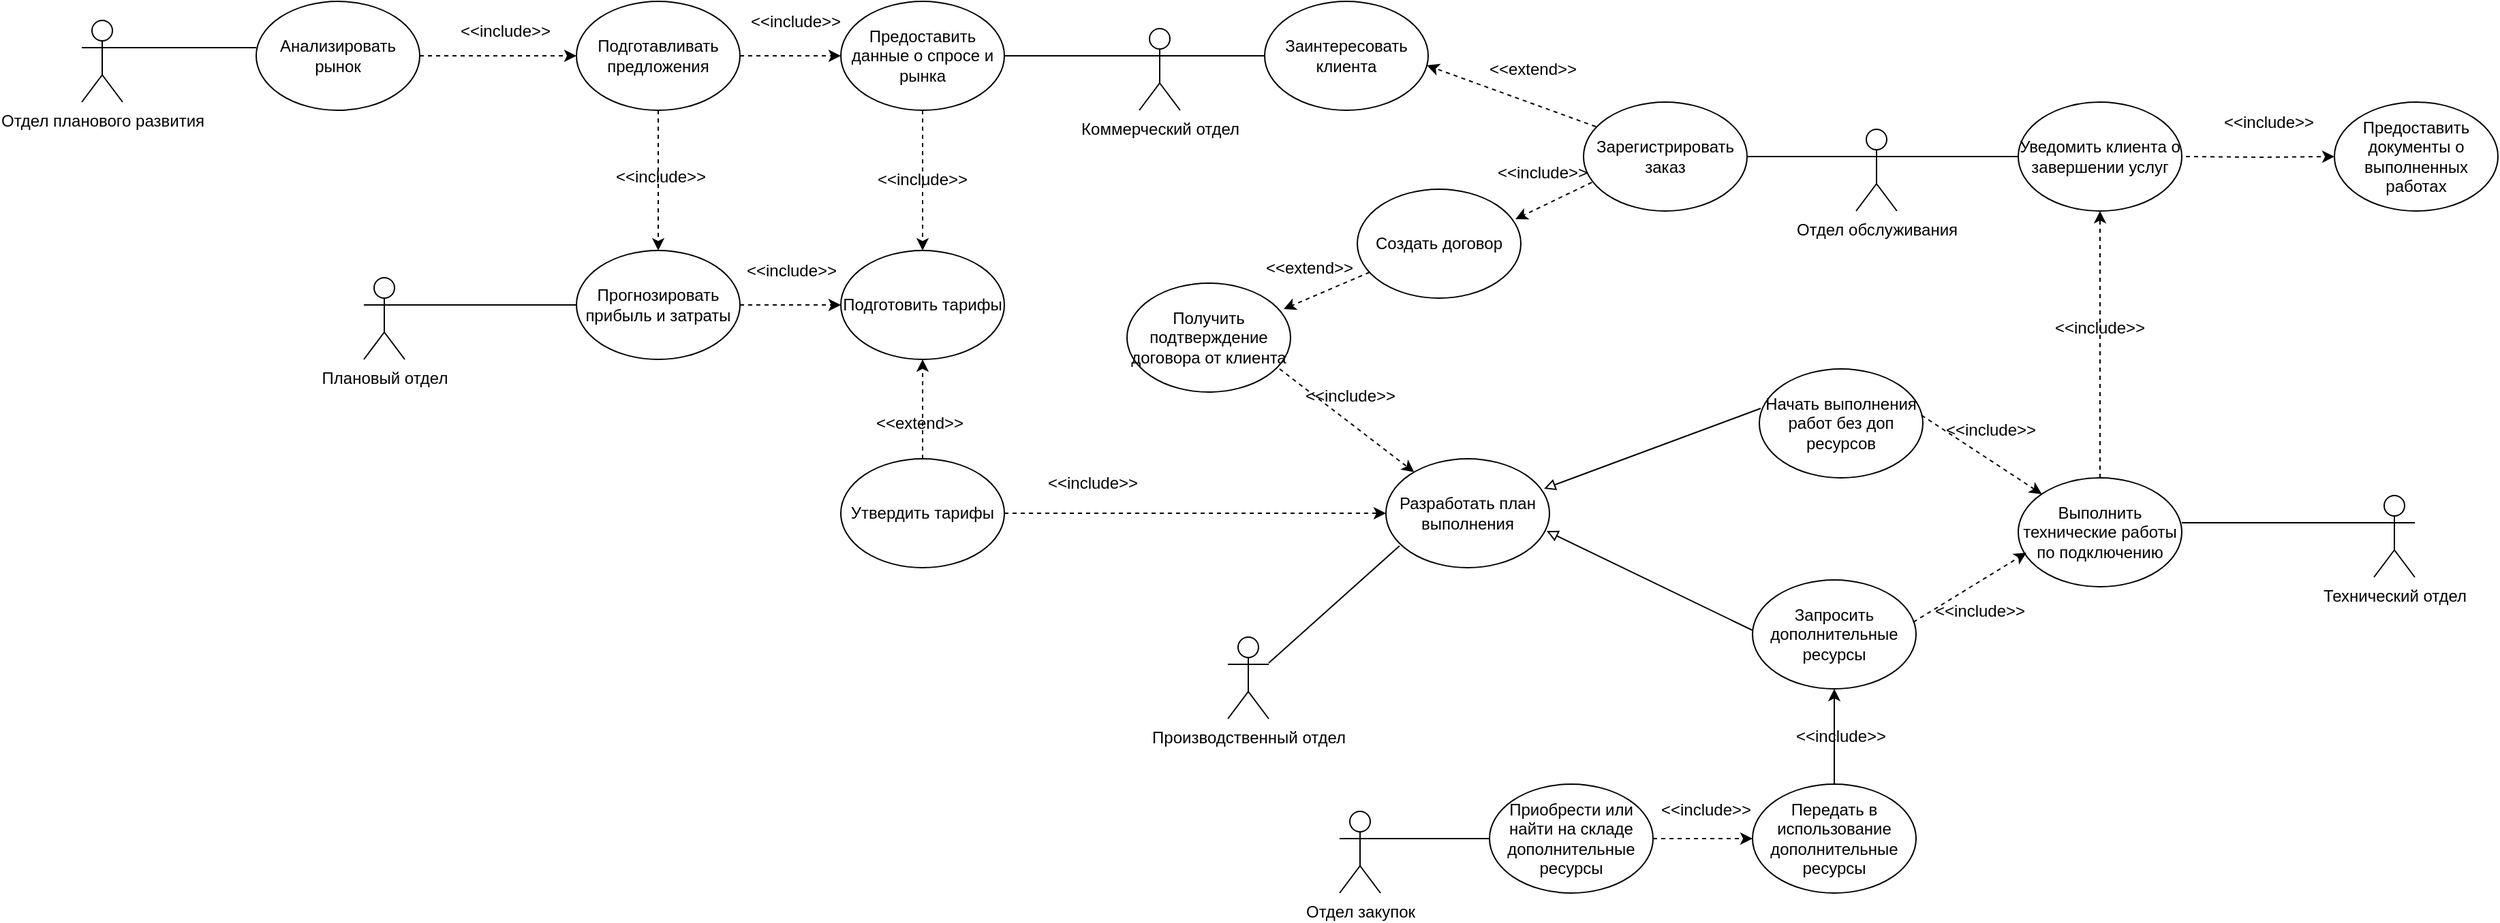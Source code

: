 <mxfile version="26.1.3">
  <diagram name="Страница — 1" id="-Z88o1OVe94oUlmGKbAs">
    <mxGraphModel dx="1793" dy="959" grid="0" gridSize="10" guides="1" tooltips="1" connect="1" arrows="1" fold="1" page="1" pageScale="1" pageWidth="2339" pageHeight="3300" math="0" shadow="0">
      <root>
        <mxCell id="0" />
        <mxCell id="1" parent="0" />
        <mxCell id="VNZbLzZOHE6tFeLLhQS5-1" value="Отдел планового развития" style="shape=umlActor;verticalLabelPosition=bottom;verticalAlign=top;html=1;strokeColor=default;labelPosition=center;align=center;" vertex="1" parent="1">
          <mxGeometry x="769" y="216" width="30" height="60" as="geometry" />
        </mxCell>
        <mxCell id="VNZbLzZOHE6tFeLLhQS5-2" value="Плановый отдел&lt;div&gt;&lt;br&gt;&lt;/div&gt;" style="shape=umlActor;verticalLabelPosition=bottom;verticalAlign=top;html=1;" vertex="1" parent="1">
          <mxGeometry x="976" y="405" width="30" height="60" as="geometry" />
        </mxCell>
        <mxCell id="VNZbLzZOHE6tFeLLhQS5-3" value="Производственный отдел" style="shape=umlActor;verticalLabelPosition=bottom;verticalAlign=top;html=1;" vertex="1" parent="1">
          <mxGeometry x="1610" y="669" width="30" height="60" as="geometry" />
        </mxCell>
        <mxCell id="VNZbLzZOHE6tFeLLhQS5-4" style="edgeStyle=orthogonalEdgeStyle;rounded=0;orthogonalLoop=1;jettySize=auto;html=1;exitX=1;exitY=0.5;exitDx=0;exitDy=0;entryX=0;entryY=0.5;entryDx=0;entryDy=0;endArrow=classic;startFill=0;endFill=1;dashed=1;" edge="1" parent="1" source="VNZbLzZOHE6tFeLLhQS5-5" target="VNZbLzZOHE6tFeLLhQS5-8">
          <mxGeometry relative="1" as="geometry" />
        </mxCell>
        <mxCell id="VNZbLzZOHE6tFeLLhQS5-5" value="Анализировать рынок" style="ellipse;whiteSpace=wrap;html=1;" vertex="1" parent="1">
          <mxGeometry x="897" y="202" width="120" height="80" as="geometry" />
        </mxCell>
        <mxCell id="VNZbLzZOHE6tFeLLhQS5-6" style="edgeStyle=orthogonalEdgeStyle;rounded=0;orthogonalLoop=1;jettySize=auto;html=1;exitX=1;exitY=0.5;exitDx=0;exitDy=0;entryX=0;entryY=0.5;entryDx=0;entryDy=0;endArrow=classic;startFill=0;dashed=1;endFill=1;" edge="1" parent="1" source="VNZbLzZOHE6tFeLLhQS5-8" target="VNZbLzZOHE6tFeLLhQS5-10">
          <mxGeometry relative="1" as="geometry" />
        </mxCell>
        <mxCell id="VNZbLzZOHE6tFeLLhQS5-7" style="edgeStyle=orthogonalEdgeStyle;rounded=0;orthogonalLoop=1;jettySize=auto;html=1;exitX=0.5;exitY=1;exitDx=0;exitDy=0;entryX=0.5;entryY=0;entryDx=0;entryDy=0;dashed=1;" edge="1" parent="1" source="VNZbLzZOHE6tFeLLhQS5-8" target="VNZbLzZOHE6tFeLLhQS5-12">
          <mxGeometry relative="1" as="geometry" />
        </mxCell>
        <mxCell id="VNZbLzZOHE6tFeLLhQS5-8" value="Подготавливать предложения" style="ellipse;whiteSpace=wrap;html=1;" vertex="1" parent="1">
          <mxGeometry x="1132" y="202" width="120" height="80" as="geometry" />
        </mxCell>
        <mxCell id="VNZbLzZOHE6tFeLLhQS5-9" style="edgeStyle=orthogonalEdgeStyle;rounded=0;orthogonalLoop=1;jettySize=auto;html=1;exitX=0.5;exitY=1;exitDx=0;exitDy=0;entryX=0.5;entryY=0;entryDx=0;entryDy=0;dashed=1;" edge="1" parent="1" source="VNZbLzZOHE6tFeLLhQS5-10" target="VNZbLzZOHE6tFeLLhQS5-13">
          <mxGeometry relative="1" as="geometry" />
        </mxCell>
        <mxCell id="VNZbLzZOHE6tFeLLhQS5-10" value="Предоставить данные о спросе и рынка" style="ellipse;whiteSpace=wrap;html=1;" vertex="1" parent="1">
          <mxGeometry x="1326" y="202" width="120" height="80" as="geometry" />
        </mxCell>
        <mxCell id="VNZbLzZOHE6tFeLLhQS5-11" style="edgeStyle=orthogonalEdgeStyle;rounded=0;orthogonalLoop=1;jettySize=auto;html=1;exitX=1;exitY=0.5;exitDx=0;exitDy=0;dashed=1;" edge="1" parent="1" source="VNZbLzZOHE6tFeLLhQS5-12" target="VNZbLzZOHE6tFeLLhQS5-13">
          <mxGeometry relative="1" as="geometry" />
        </mxCell>
        <mxCell id="VNZbLzZOHE6tFeLLhQS5-12" value="Прогнозировать прибыль и затраты" style="ellipse;whiteSpace=wrap;html=1;" vertex="1" parent="1">
          <mxGeometry x="1132" y="385" width="120" height="80" as="geometry" />
        </mxCell>
        <mxCell id="VNZbLzZOHE6tFeLLhQS5-13" value="Подготовить тарифы" style="ellipse;whiteSpace=wrap;html=1;" vertex="1" parent="1">
          <mxGeometry x="1326" y="385" width="120" height="80" as="geometry" />
        </mxCell>
        <mxCell id="VNZbLzZOHE6tFeLLhQS5-14" style="edgeStyle=orthogonalEdgeStyle;rounded=0;orthogonalLoop=1;jettySize=auto;html=1;exitX=0.5;exitY=0;exitDx=0;exitDy=0;entryX=0.5;entryY=1;entryDx=0;entryDy=0;dashed=1;" edge="1" parent="1" source="VNZbLzZOHE6tFeLLhQS5-16" target="VNZbLzZOHE6tFeLLhQS5-13">
          <mxGeometry relative="1" as="geometry" />
        </mxCell>
        <mxCell id="VNZbLzZOHE6tFeLLhQS5-15" style="edgeStyle=orthogonalEdgeStyle;rounded=0;orthogonalLoop=1;jettySize=auto;html=1;exitX=1;exitY=0.5;exitDx=0;exitDy=0;entryX=0;entryY=0.5;entryDx=0;entryDy=0;dashed=1;" edge="1" parent="1" source="VNZbLzZOHE6tFeLLhQS5-16" target="VNZbLzZOHE6tFeLLhQS5-27">
          <mxGeometry relative="1" as="geometry" />
        </mxCell>
        <mxCell id="VNZbLzZOHE6tFeLLhQS5-16" value="Утвердить тарифы" style="ellipse;whiteSpace=wrap;html=1;" vertex="1" parent="1">
          <mxGeometry x="1326" y="538" width="120" height="80" as="geometry" />
        </mxCell>
        <mxCell id="VNZbLzZOHE6tFeLLhQS5-17" value="Заинтересовать клиента" style="ellipse;whiteSpace=wrap;html=1;" vertex="1" parent="1">
          <mxGeometry x="1637" y="202" width="120" height="80" as="geometry" />
        </mxCell>
        <mxCell id="VNZbLzZOHE6tFeLLhQS5-18" value="Зарегистрировать заказ" style="ellipse;whiteSpace=wrap;html=1;" vertex="1" parent="1">
          <mxGeometry x="1871" y="276" width="120" height="80" as="geometry" />
        </mxCell>
        <mxCell id="VNZbLzZOHE6tFeLLhQS5-19" value="Создать договор" style="ellipse;whiteSpace=wrap;html=1;" vertex="1" parent="1">
          <mxGeometry x="1705" y="340" width="120" height="80" as="geometry" />
        </mxCell>
        <mxCell id="VNZbLzZOHE6tFeLLhQS5-20" value="Получить подтверждение договора от клиента" style="ellipse;whiteSpace=wrap;html=1;" vertex="1" parent="1">
          <mxGeometry x="1536" y="409" width="120" height="80" as="geometry" />
        </mxCell>
        <mxCell id="VNZbLzZOHE6tFeLLhQS5-21" style="edgeStyle=orthogonalEdgeStyle;rounded=0;orthogonalLoop=1;jettySize=auto;html=1;exitX=1;exitY=0.333;exitDx=0;exitDy=0;exitPerimeter=0;entryX=0;entryY=0.5;entryDx=0;entryDy=0;endArrow=none;startFill=0;" edge="1" parent="1" source="VNZbLzZOHE6tFeLLhQS5-22" target="VNZbLzZOHE6tFeLLhQS5-23">
          <mxGeometry relative="1" as="geometry" />
        </mxCell>
        <mxCell id="VNZbLzZOHE6tFeLLhQS5-22" value="Отдел обслуживания" style="shape=umlActor;verticalLabelPosition=bottom;verticalAlign=top;html=1;" vertex="1" parent="1">
          <mxGeometry x="2071" y="296" width="30" height="60" as="geometry" />
        </mxCell>
        <mxCell id="VNZbLzZOHE6tFeLLhQS5-23" value="Уведомить клиента о завершении услуг" style="ellipse;whiteSpace=wrap;html=1;" vertex="1" parent="1">
          <mxGeometry x="2190" y="276" width="120" height="80" as="geometry" />
        </mxCell>
        <mxCell id="VNZbLzZOHE6tFeLLhQS5-71" style="edgeStyle=orthogonalEdgeStyle;rounded=0;orthogonalLoop=1;jettySize=auto;html=1;exitX=1;exitY=0.333;exitDx=0;exitDy=0;exitPerimeter=0;entryX=0;entryY=0.5;entryDx=0;entryDy=0;endArrow=none;startFill=0;" edge="1" parent="1" source="VNZbLzZOHE6tFeLLhQS5-25" target="VNZbLzZOHE6tFeLLhQS5-66">
          <mxGeometry relative="1" as="geometry" />
        </mxCell>
        <mxCell id="VNZbLzZOHE6tFeLLhQS5-25" value="Отдел закупок" style="shape=umlActor;verticalLabelPosition=bottom;verticalAlign=top;html=1;" vertex="1" parent="1">
          <mxGeometry x="1692" y="797" width="30" height="60" as="geometry" />
        </mxCell>
        <mxCell id="VNZbLzZOHE6tFeLLhQS5-26" value="Технический отдел" style="shape=umlActor;verticalLabelPosition=bottom;verticalAlign=top;html=1;" vertex="1" parent="1">
          <mxGeometry x="2451" y="565" width="30" height="60" as="geometry" />
        </mxCell>
        <mxCell id="VNZbLzZOHE6tFeLLhQS5-27" value="Разработать план выполнения" style="ellipse;whiteSpace=wrap;html=1;" vertex="1" parent="1">
          <mxGeometry x="1726" y="538" width="120" height="80" as="geometry" />
        </mxCell>
        <mxCell id="VNZbLzZOHE6tFeLLhQS5-28" value="Начать выполнения работ без доп ресурсов" style="ellipse;whiteSpace=wrap;html=1;" vertex="1" parent="1">
          <mxGeometry x="2000" y="472" width="120" height="80" as="geometry" />
        </mxCell>
        <mxCell id="VNZbLzZOHE6tFeLLhQS5-29" value="Запросить дополнительные ресурсы&lt;span style=&quot;color: rgba(0, 0, 0, 0); font-family: monospace; font-size: 0px; text-align: start; text-wrap-mode: nowrap;&quot;&gt;%3CmxGraphModel%3E%3Croot%3E%3CmxCell%20id%3D%220%22%2F%3E%3CmxCell%20id%3D%221%22%20parent%3D%220%22%2F%3E%3CmxCell%20id%3D%222%22%20value%3D%22%D0%9D%D0%B0%D1%87%D0%B0%D1%82%D1%8C%20%D0%B2%D1%8B%D0%BF%D0%BE%D0%BB%D0%BD%D0%B5%D0%BD%D0%B8%D1%8F%20%D1%80%D0%B0%D0%B1%D0%BE%D1%82%20%D0%B1%D0%B5%D0%B7%20%D0%B4%D0%BE%D0%BF%20%D1%80%D0%B5%D1%81%D1%83%D1%80%D1%81%D0%BE%D0%B2%22%20style%3D%22ellipse%3BwhiteSpace%3Dwrap%3Bhtml%3D1%3B%22%20vertex%3D%221%22%20parent%3D%221%22%3E%3CmxGeometry%20x%3D%221516%22%20y%3D%22406%22%20width%3D%22120%22%20height%3D%2280%22%20as%3D%22geometry%22%2F%3E%3C%2FmxCell%3E%3C%2Froot%3E%3C%2FmxGraphModel%3E&lt;/span&gt;&lt;span style=&quot;color: rgba(0, 0, 0, 0); font-family: monospace; font-size: 0px; text-align: start; text-wrap-mode: nowrap;&quot;&gt;%3CmxGraphModel%3E%3Croot%3E%3CmxCell%20id%3D%220%22%2F%3E%3CmxCell%20id%3D%221%22%20parent%3D%220%22%2F%3E%3CmxCell%20id%3D%222%22%20value%3D%22%D0%9D%D0%B0%D1%87%D0%B0%D1%82%D1%8C%20%D0%B2%D1%8B%D0%BF%D0%BE%D0%BB%D0%BD%D0%B5%D0%BD%D0%B8%D1%8F%20%D1%80%D0%B0%D0%B1%D0%BE%D1%82%20%D0%B1%D0%B5%D0%B7%20%D0%B4%D0%BE%D0%BF%20%D1%80%D0%B5%D1%81%D1%83%D1%80%D1%81%D0%BE%D0%B2%22%20style%3D%22ellipse%3BwhiteSpace%3Dwrap%3Bhtml%3D1%3B%22%20vertex%3D%221%22%20parent%3D%221%22%3E%3CmxGeometry%20x%3D%221516%22%20y%3D%22406%22%20width%3D%22120%22%20height%3D%2280%22%20as%3D%22geometry%22%2F%3E%3C%2FmxCell%3E%3C%2Froot%3E%3C%2FmxGraphModel%3E&lt;/span&gt;" style="ellipse;whiteSpace=wrap;html=1;" vertex="1" parent="1">
          <mxGeometry x="1995" y="627" width="120" height="80" as="geometry" />
        </mxCell>
        <mxCell id="VNZbLzZOHE6tFeLLhQS5-30" style="edgeStyle=orthogonalEdgeStyle;rounded=0;orthogonalLoop=1;jettySize=auto;html=1;exitX=0.5;exitY=0;exitDx=0;exitDy=0;entryX=0.5;entryY=1;entryDx=0;entryDy=0;" edge="1" parent="1" source="VNZbLzZOHE6tFeLLhQS5-31" target="VNZbLzZOHE6tFeLLhQS5-29">
          <mxGeometry relative="1" as="geometry" />
        </mxCell>
        <mxCell id="VNZbLzZOHE6tFeLLhQS5-31" value="Передать в использование дополнительные ресурсы" style="ellipse;whiteSpace=wrap;html=1;" vertex="1" parent="1">
          <mxGeometry x="1995" y="777" width="120" height="80" as="geometry" />
        </mxCell>
        <mxCell id="VNZbLzZOHE6tFeLLhQS5-32" style="edgeStyle=orthogonalEdgeStyle;rounded=0;orthogonalLoop=1;jettySize=auto;html=1;entryX=0.5;entryY=1;entryDx=0;entryDy=0;dashed=1;" edge="1" parent="1" source="VNZbLzZOHE6tFeLLhQS5-33" target="VNZbLzZOHE6tFeLLhQS5-23">
          <mxGeometry relative="1" as="geometry" />
        </mxCell>
        <mxCell id="VNZbLzZOHE6tFeLLhQS5-33" value="Выполнить технические работы по подключению" style="ellipse;whiteSpace=wrap;html=1;" vertex="1" parent="1">
          <mxGeometry x="2190" y="552" width="120" height="80" as="geometry" />
        </mxCell>
        <mxCell id="VNZbLzZOHE6tFeLLhQS5-34" style="edgeStyle=orthogonalEdgeStyle;rounded=0;orthogonalLoop=1;jettySize=auto;html=1;exitX=1;exitY=0.333;exitDx=0;exitDy=0;exitPerimeter=0;entryX=0;entryY=0.425;entryDx=0;entryDy=0;entryPerimeter=0;endArrow=none;startFill=0;" edge="1" parent="1" source="VNZbLzZOHE6tFeLLhQS5-1" target="VNZbLzZOHE6tFeLLhQS5-5">
          <mxGeometry relative="1" as="geometry" />
        </mxCell>
        <mxCell id="VNZbLzZOHE6tFeLLhQS5-35" value="&amp;lt;&amp;lt;include&amp;gt;&amp;gt;" style="text;html=1;align=center;verticalAlign=middle;whiteSpace=wrap;rounded=0;" vertex="1" parent="1">
          <mxGeometry x="1050" y="209" width="60" height="30" as="geometry" />
        </mxCell>
        <mxCell id="VNZbLzZOHE6tFeLLhQS5-36" value="&amp;lt;&amp;lt;include&amp;gt;&amp;gt;" style="text;html=1;align=center;verticalAlign=middle;whiteSpace=wrap;rounded=0;" vertex="1" parent="1">
          <mxGeometry x="1263" y="202" width="60" height="30" as="geometry" />
        </mxCell>
        <mxCell id="VNZbLzZOHE6tFeLLhQS5-37" value="&amp;lt;&amp;lt;include&amp;gt;&amp;gt;" style="text;html=1;align=center;verticalAlign=middle;whiteSpace=wrap;rounded=0;" vertex="1" parent="1">
          <mxGeometry x="1164" y="316" width="60" height="30" as="geometry" />
        </mxCell>
        <mxCell id="VNZbLzZOHE6tFeLLhQS5-38" style="edgeStyle=orthogonalEdgeStyle;rounded=0;orthogonalLoop=1;jettySize=auto;html=1;exitX=0;exitY=0.5;exitDx=0;exitDy=0;entryX=1;entryY=0.333;entryDx=0;entryDy=0;entryPerimeter=0;endArrow=none;startFill=0;" edge="1" parent="1" source="VNZbLzZOHE6tFeLLhQS5-12" target="VNZbLzZOHE6tFeLLhQS5-2">
          <mxGeometry relative="1" as="geometry" />
        </mxCell>
        <mxCell id="VNZbLzZOHE6tFeLLhQS5-39" value="&amp;lt;&amp;lt;include&amp;gt;&amp;gt;" style="text;html=1;align=center;verticalAlign=middle;whiteSpace=wrap;rounded=0;" vertex="1" parent="1">
          <mxGeometry x="1260" y="385" width="60" height="30" as="geometry" />
        </mxCell>
        <mxCell id="VNZbLzZOHE6tFeLLhQS5-40" style="edgeStyle=orthogonalEdgeStyle;rounded=0;orthogonalLoop=1;jettySize=auto;html=1;exitX=1;exitY=0.333;exitDx=0;exitDy=0;exitPerimeter=0;entryX=0;entryY=0.5;entryDx=0;entryDy=0;endArrow=none;startFill=0;" edge="1" parent="1" source="VNZbLzZOHE6tFeLLhQS5-41" target="VNZbLzZOHE6tFeLLhQS5-17">
          <mxGeometry relative="1" as="geometry" />
        </mxCell>
        <mxCell id="VNZbLzZOHE6tFeLLhQS5-41" value="Коммерческий отдел" style="shape=umlActor;verticalLabelPosition=bottom;verticalAlign=top;html=1;" vertex="1" parent="1">
          <mxGeometry x="1545" y="222" width="30" height="60" as="geometry" />
        </mxCell>
        <mxCell id="VNZbLzZOHE6tFeLLhQS5-42" style="edgeStyle=orthogonalEdgeStyle;rounded=0;orthogonalLoop=1;jettySize=auto;html=1;exitX=1;exitY=0.5;exitDx=0;exitDy=0;entryX=0;entryY=0.333;entryDx=0;entryDy=0;entryPerimeter=0;endArrow=none;startFill=0;" edge="1" parent="1" source="VNZbLzZOHE6tFeLLhQS5-10" target="VNZbLzZOHE6tFeLLhQS5-41">
          <mxGeometry relative="1" as="geometry" />
        </mxCell>
        <mxCell id="VNZbLzZOHE6tFeLLhQS5-43" value="&amp;lt;&amp;lt;include&amp;gt;&amp;gt;" style="text;html=1;align=center;verticalAlign=middle;whiteSpace=wrap;rounded=0;" vertex="1" parent="1">
          <mxGeometry x="1356" y="318" width="60" height="30" as="geometry" />
        </mxCell>
        <mxCell id="VNZbLzZOHE6tFeLLhQS5-44" value="&amp;lt;&amp;lt;extend&amp;gt;&amp;gt;" style="text;html=1;align=center;verticalAlign=middle;whiteSpace=wrap;rounded=0;" vertex="1" parent="1">
          <mxGeometry x="1354" y="497" width="60" height="30" as="geometry" />
        </mxCell>
        <mxCell id="VNZbLzZOHE6tFeLLhQS5-45" value="" style="endArrow=classic;html=1;rounded=0;entryX=0.992;entryY=0.588;entryDx=0;entryDy=0;entryPerimeter=0;dashed=1;" edge="1" parent="1" target="VNZbLzZOHE6tFeLLhQS5-17">
          <mxGeometry width="50" height="50" relative="1" as="geometry">
            <mxPoint x="1880" y="294" as="sourcePoint" />
            <mxPoint x="1930" y="244" as="targetPoint" />
          </mxGeometry>
        </mxCell>
        <mxCell id="VNZbLzZOHE6tFeLLhQS5-46" value="" style="endArrow=classic;html=1;rounded=0;entryX=0.967;entryY=0.275;entryDx=0;entryDy=0;entryPerimeter=0;dashed=1;" edge="1" parent="1" target="VNZbLzZOHE6tFeLLhQS5-19">
          <mxGeometry width="50" height="50" relative="1" as="geometry">
            <mxPoint x="1877" y="335" as="sourcePoint" />
            <mxPoint x="1927" y="285" as="targetPoint" />
          </mxGeometry>
        </mxCell>
        <mxCell id="VNZbLzZOHE6tFeLLhQS5-47" value="" style="endArrow=classic;html=1;rounded=0;entryX=0.958;entryY=0.238;entryDx=0;entryDy=0;entryPerimeter=0;dashed=1;" edge="1" parent="1" target="VNZbLzZOHE6tFeLLhQS5-20">
          <mxGeometry width="50" height="50" relative="1" as="geometry">
            <mxPoint x="1714" y="401" as="sourcePoint" />
            <mxPoint x="1764" y="351" as="targetPoint" />
          </mxGeometry>
        </mxCell>
        <mxCell id="VNZbLzZOHE6tFeLLhQS5-48" value="" style="endArrow=classic;html=1;rounded=0;dashed=1;" edge="1" parent="1" target="VNZbLzZOHE6tFeLLhQS5-27">
          <mxGeometry width="50" height="50" relative="1" as="geometry">
            <mxPoint x="1648" y="472" as="sourcePoint" />
            <mxPoint x="1698" y="422" as="targetPoint" />
          </mxGeometry>
        </mxCell>
        <mxCell id="VNZbLzZOHE6tFeLLhQS5-49" value="" style="endArrow=none;html=1;rounded=0;entryX=0.083;entryY=0.8;entryDx=0;entryDy=0;entryPerimeter=0;endFill=1;startFill=0;" edge="1" parent="1" target="VNZbLzZOHE6tFeLLhQS5-27">
          <mxGeometry width="50" height="50" relative="1" as="geometry">
            <mxPoint x="1640" y="688" as="sourcePoint" />
            <mxPoint x="1690" y="638" as="targetPoint" />
          </mxGeometry>
        </mxCell>
        <mxCell id="VNZbLzZOHE6tFeLLhQS5-50" value="&amp;lt;&amp;lt;extend&amp;gt;&amp;gt;" style="text;html=1;align=center;verticalAlign=middle;whiteSpace=wrap;rounded=0;" vertex="1" parent="1">
          <mxGeometry x="1804" y="237" width="60" height="30" as="geometry" />
        </mxCell>
        <mxCell id="VNZbLzZOHE6tFeLLhQS5-51" value="&amp;lt;&amp;lt;extend&amp;gt;&amp;gt;" style="text;html=1;align=center;verticalAlign=middle;whiteSpace=wrap;rounded=0;" vertex="1" parent="1">
          <mxGeometry x="1640" y="383" width="60" height="30" as="geometry" />
        </mxCell>
        <mxCell id="VNZbLzZOHE6tFeLLhQS5-52" value="&amp;lt;&amp;lt;include&amp;gt;&amp;gt;" style="text;html=1;align=center;verticalAlign=middle;whiteSpace=wrap;rounded=0;" vertex="1" parent="1">
          <mxGeometry x="1811" y="313" width="60" height="30" as="geometry" />
        </mxCell>
        <mxCell id="VNZbLzZOHE6tFeLLhQS5-53" value="&amp;lt;&amp;lt;include&amp;gt;&amp;gt;" style="text;html=1;align=center;verticalAlign=middle;whiteSpace=wrap;rounded=0;" vertex="1" parent="1">
          <mxGeometry x="1481" y="541" width="60" height="30" as="geometry" />
        </mxCell>
        <mxCell id="VNZbLzZOHE6tFeLLhQS5-54" value="&amp;lt;&amp;lt;include&amp;gt;&amp;gt;" style="text;html=1;align=center;verticalAlign=middle;whiteSpace=wrap;rounded=0;" vertex="1" parent="1">
          <mxGeometry x="1670" y="477" width="60" height="30" as="geometry" />
        </mxCell>
        <mxCell id="VNZbLzZOHE6tFeLLhQS5-55" style="edgeStyle=orthogonalEdgeStyle;rounded=0;orthogonalLoop=1;jettySize=auto;html=1;exitX=1;exitY=0.5;exitDx=0;exitDy=0;entryX=0;entryY=0.333;entryDx=0;entryDy=0;entryPerimeter=0;endArrow=none;startFill=0;" edge="1" parent="1" source="VNZbLzZOHE6tFeLLhQS5-18" target="VNZbLzZOHE6tFeLLhQS5-22">
          <mxGeometry relative="1" as="geometry" />
        </mxCell>
        <mxCell id="VNZbLzZOHE6tFeLLhQS5-56" style="edgeStyle=orthogonalEdgeStyle;rounded=0;orthogonalLoop=1;jettySize=auto;html=1;exitX=0;exitY=0.333;exitDx=0;exitDy=0;exitPerimeter=0;entryX=1;entryY=0.413;entryDx=0;entryDy=0;entryPerimeter=0;endArrow=none;startFill=0;" edge="1" parent="1" source="VNZbLzZOHE6tFeLLhQS5-26" target="VNZbLzZOHE6tFeLLhQS5-33">
          <mxGeometry relative="1" as="geometry" />
        </mxCell>
        <mxCell id="VNZbLzZOHE6tFeLLhQS5-57" value="" style="endArrow=block;html=1;rounded=0;entryX=0.967;entryY=0.275;entryDx=0;entryDy=0;entryPerimeter=0;endFill=0;" edge="1" parent="1" target="VNZbLzZOHE6tFeLLhQS5-27">
          <mxGeometry width="50" height="50" relative="1" as="geometry">
            <mxPoint x="2001" y="501" as="sourcePoint" />
            <mxPoint x="2051" y="451" as="targetPoint" />
          </mxGeometry>
        </mxCell>
        <mxCell id="VNZbLzZOHE6tFeLLhQS5-58" value="" style="endArrow=block;html=1;rounded=0;entryX=0.983;entryY=0.663;entryDx=0;entryDy=0;entryPerimeter=0;endFill=0;" edge="1" parent="1" target="VNZbLzZOHE6tFeLLhQS5-27">
          <mxGeometry width="50" height="50" relative="1" as="geometry">
            <mxPoint x="1995" y="664" as="sourcePoint" />
            <mxPoint x="2045" y="614" as="targetPoint" />
          </mxGeometry>
        </mxCell>
        <mxCell id="VNZbLzZOHE6tFeLLhQS5-59" value="" style="endArrow=classic;html=1;rounded=0;dashed=1;" edge="1" parent="1" target="VNZbLzZOHE6tFeLLhQS5-33">
          <mxGeometry width="50" height="50" relative="1" as="geometry">
            <mxPoint x="2119" y="506" as="sourcePoint" />
            <mxPoint x="2169" y="456" as="targetPoint" />
          </mxGeometry>
        </mxCell>
        <mxCell id="VNZbLzZOHE6tFeLLhQS5-60" value="" style="endArrow=classic;html=1;rounded=0;entryX=0.05;entryY=0.688;entryDx=0;entryDy=0;entryPerimeter=0;dashed=1;" edge="1" parent="1" target="VNZbLzZOHE6tFeLLhQS5-33">
          <mxGeometry width="50" height="50" relative="1" as="geometry">
            <mxPoint x="2113" y="658" as="sourcePoint" />
            <mxPoint x="2163" y="608" as="targetPoint" />
          </mxGeometry>
        </mxCell>
        <mxCell id="VNZbLzZOHE6tFeLLhQS5-61" value="&amp;lt;&amp;lt;include&amp;gt;&amp;gt;" style="text;html=1;align=center;verticalAlign=middle;whiteSpace=wrap;rounded=0;" vertex="1" parent="1">
          <mxGeometry x="2220" y="427" width="60" height="30" as="geometry" />
        </mxCell>
        <mxCell id="VNZbLzZOHE6tFeLLhQS5-62" value="&amp;lt;&amp;lt;include&amp;gt;&amp;gt;" style="text;html=1;align=center;verticalAlign=middle;whiteSpace=wrap;rounded=0;" vertex="1" parent="1">
          <mxGeometry x="2140" y="502" width="60" height="30" as="geometry" />
        </mxCell>
        <mxCell id="VNZbLzZOHE6tFeLLhQS5-63" value="&amp;lt;&amp;lt;include&amp;gt;&amp;gt;" style="text;html=1;align=center;verticalAlign=middle;whiteSpace=wrap;rounded=0;" vertex="1" parent="1">
          <mxGeometry x="2132" y="635" width="60" height="30" as="geometry" />
        </mxCell>
        <mxCell id="VNZbLzZOHE6tFeLLhQS5-64" value="&amp;lt;&amp;lt;include&amp;gt;&amp;gt;" style="text;html=1;align=center;verticalAlign=middle;whiteSpace=wrap;rounded=0;" vertex="1" parent="1">
          <mxGeometry x="2030" y="727" width="60" height="30" as="geometry" />
        </mxCell>
        <mxCell id="VNZbLzZOHE6tFeLLhQS5-65" style="edgeStyle=orthogonalEdgeStyle;rounded=0;orthogonalLoop=1;jettySize=auto;html=1;exitX=1;exitY=0.5;exitDx=0;exitDy=0;entryX=0;entryY=0.5;entryDx=0;entryDy=0;dashed=1;" edge="1" parent="1" source="VNZbLzZOHE6tFeLLhQS5-66" target="VNZbLzZOHE6tFeLLhQS5-31">
          <mxGeometry relative="1" as="geometry">
            <mxPoint x="2009" y="783" as="targetPoint" />
          </mxGeometry>
        </mxCell>
        <mxCell id="VNZbLzZOHE6tFeLLhQS5-66" value="Приобрести или найти на складе дополнительные ресурсы" style="ellipse;whiteSpace=wrap;html=1;" vertex="1" parent="1">
          <mxGeometry x="1802" y="777" width="120" height="80" as="geometry" />
        </mxCell>
        <mxCell id="VNZbLzZOHE6tFeLLhQS5-67" value="&amp;lt;&amp;lt;include&amp;gt;&amp;gt;" style="text;html=1;align=center;verticalAlign=middle;whiteSpace=wrap;rounded=0;" vertex="1" parent="1">
          <mxGeometry x="1931" y="781" width="60" height="30" as="geometry" />
        </mxCell>
        <mxCell id="VNZbLzZOHE6tFeLLhQS5-68" style="edgeStyle=orthogonalEdgeStyle;rounded=0;orthogonalLoop=1;jettySize=auto;html=1;exitX=1;exitY=0.5;exitDx=0;exitDy=0;entryX=0;entryY=0.5;entryDx=0;entryDy=0;dashed=1;" edge="1" parent="1" target="VNZbLzZOHE6tFeLLhQS5-69">
          <mxGeometry relative="1" as="geometry">
            <mxPoint x="2313.0" y="316" as="sourcePoint" />
          </mxGeometry>
        </mxCell>
        <mxCell id="VNZbLzZOHE6tFeLLhQS5-69" value="Предоставить документы о выполненных работах" style="ellipse;whiteSpace=wrap;html=1;" vertex="1" parent="1">
          <mxGeometry x="2422" y="276" width="120" height="80" as="geometry" />
        </mxCell>
        <mxCell id="VNZbLzZOHE6tFeLLhQS5-70" value="&amp;lt;&amp;lt;include&amp;gt;&amp;gt;" style="text;html=1;align=center;verticalAlign=middle;whiteSpace=wrap;rounded=0;" vertex="1" parent="1">
          <mxGeometry x="2344" y="276" width="60" height="30" as="geometry" />
        </mxCell>
      </root>
    </mxGraphModel>
  </diagram>
</mxfile>
